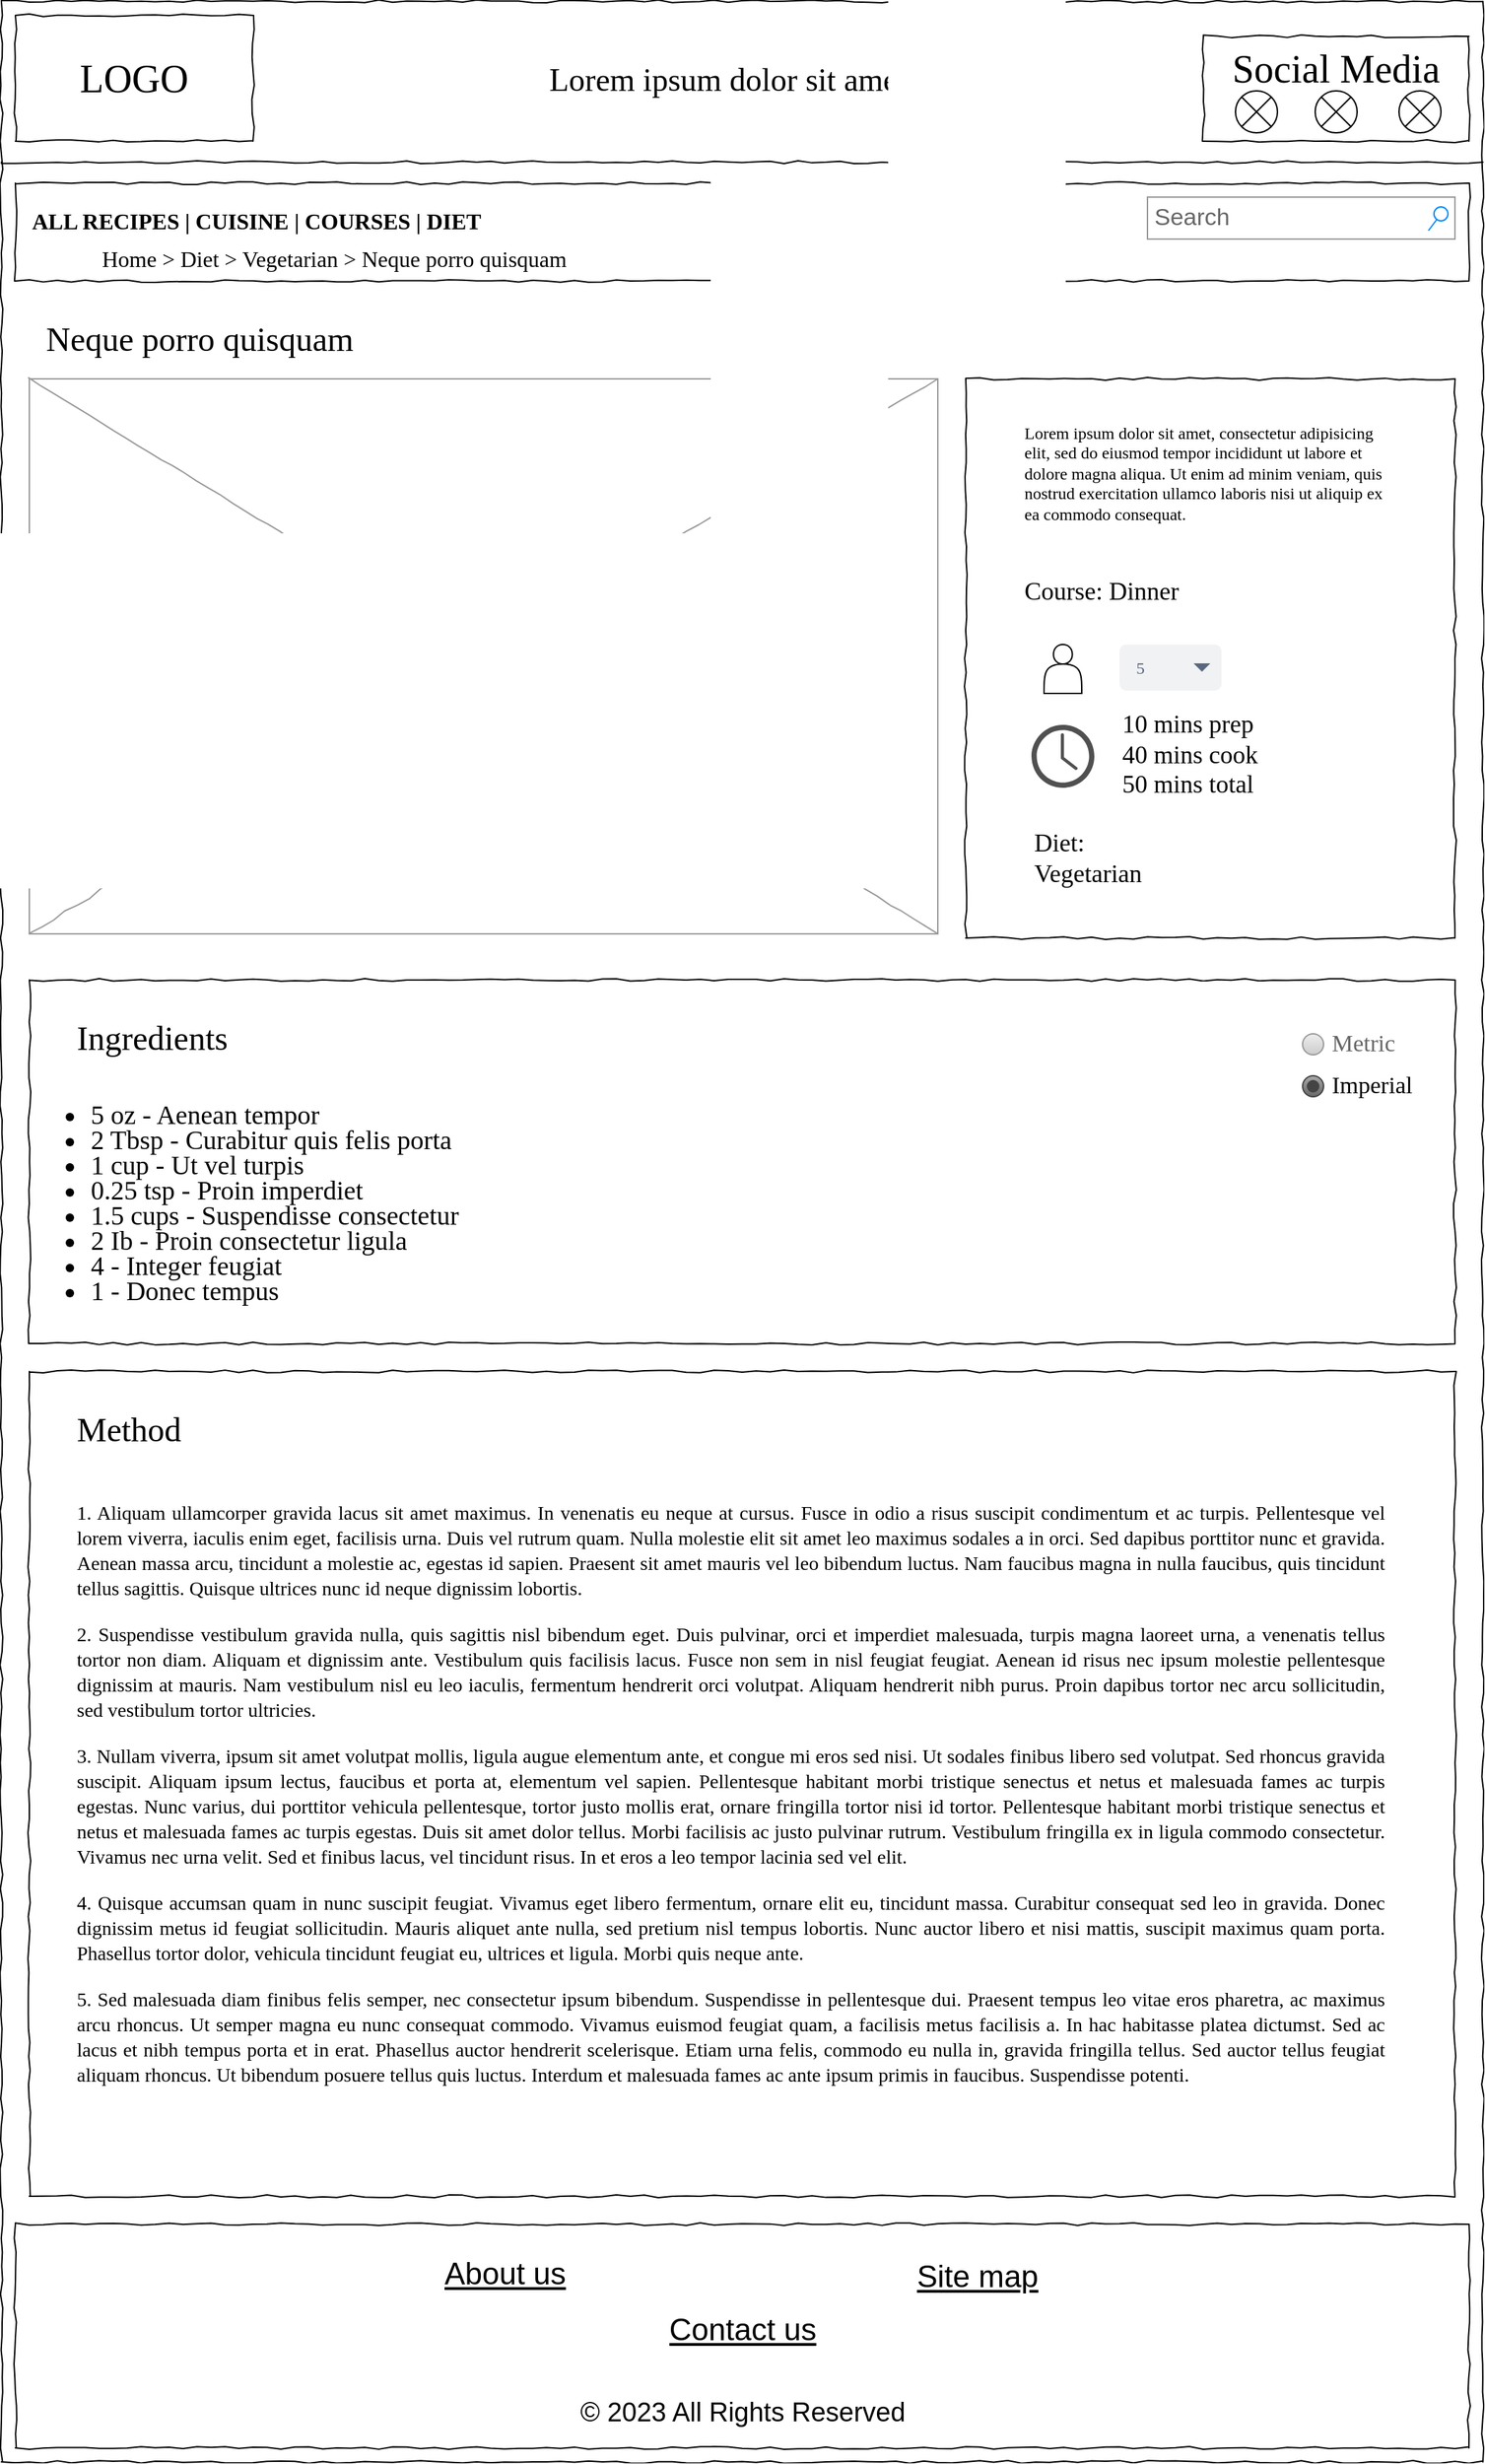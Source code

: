 <mxfile version="20.8.20" type="google"><diagram name="Page-1" id="03018318-947c-dd8e-b7a3-06fadd420f32"><mxGraphModel grid="1" page="1" gridSize="10" guides="1" tooltips="1" connect="1" arrows="1" fold="1" pageScale="1" pageWidth="1100" pageHeight="850" background="none" math="0" shadow="0"><root><mxCell id="0"/><mxCell id="1" parent="0"/><mxCell id="677b7b8949515195-1" value="" style="whiteSpace=wrap;html=1;rounded=0;shadow=0;labelBackgroundColor=none;strokeColor=#000000;strokeWidth=1;fillColor=none;fontFamily=Verdana;fontSize=12;fontColor=#000000;align=center;comic=1;" vertex="1" parent="1"><mxGeometry x="20" y="30" width="1060" height="1760" as="geometry"/></mxCell><mxCell id="DLppjzveVhVvhpU_Fdjf-13" value="&lt;div style=&quot;text-align: justify&quot;&gt;&lt;br&gt;&lt;/div&gt;" style="whiteSpace=wrap;html=1;rounded=0;shadow=0;labelBackgroundColor=none;strokeWidth=1;fontFamily=Verdana;fontSize=12;align=center;verticalAlign=top;spacing=10;comic=1;" vertex="1" parent="1"><mxGeometry x="710" y="300" width="350" height="400" as="geometry"/></mxCell><mxCell id="677b7b8949515195-2" value="LOGO" style="whiteSpace=wrap;html=1;rounded=0;shadow=0;labelBackgroundColor=none;strokeWidth=1;fontFamily=Verdana;fontSize=28;align=center;comic=1;" vertex="1" parent="1"><mxGeometry x="30" y="40" width="170" height="90" as="geometry"/></mxCell><mxCell id="677b7b8949515195-9" value="" style="line;strokeWidth=1;html=1;rounded=0;shadow=0;labelBackgroundColor=none;fillColor=none;fontFamily=Verdana;fontSize=14;fontColor=#000000;align=center;comic=1;" vertex="1" parent="1"><mxGeometry x="20" y="140" width="1060" height="10" as="geometry"/></mxCell><mxCell id="677b7b8949515195-10" value="" style="whiteSpace=wrap;html=1;rounded=0;shadow=0;labelBackgroundColor=none;strokeWidth=1;fillColor=none;fontFamily=Verdana;fontSize=12;align=center;comic=1;" vertex="1" parent="1"><mxGeometry x="30" y="160" width="1040" height="70" as="geometry"/></mxCell><mxCell id="677b7b8949515195-11" value="&lt;font face=&quot;Comic Sans MS&quot; style=&quot;font-size: 23px;&quot;&gt;Lorem ipsum dolor sit amet.&lt;/font&gt;" style="text;html=1;points=[];align=left;verticalAlign=top;spacingTop=-4;fontSize=14;fontFamily=Verdana" vertex="1" parent="1"><mxGeometry x="410" y="70" width="280" height="30" as="geometry"/></mxCell><mxCell id="677b7b8949515195-12" value="&lt;font style=&quot;font-size: 16px;&quot;&gt;&lt;b&gt;ALL RECIPES | CUISINE | COURSES | DIET&lt;/b&gt;&lt;/font&gt;" style="text;html=1;points=[];align=left;verticalAlign=top;spacingTop=-4;fontSize=14;fontFamily=Verdana" vertex="1" parent="1"><mxGeometry x="40" y="175" width="170" height="20" as="geometry"/></mxCell><mxCell id="qYC7P0EI7lyvb2j1Zvjj-5" value="" style="group" connectable="0" vertex="1" parent="1"><mxGeometry x="40" y="300" width="650" height="400" as="geometry"/></mxCell><mxCell id="677b7b8949515195-16" value="" style="verticalLabelPosition=bottom;shadow=0;dashed=0;align=center;html=1;verticalAlign=top;strokeWidth=1;shape=mxgraph.mockup.graphics.simpleIcon;strokeColor=#999999;rounded=0;labelBackgroundColor=none;fontFamily=Verdana;fontSize=14;fontColor=#000000;comic=1;" vertex="1" parent="qYC7P0EI7lyvb2j1Zvjj-5"><mxGeometry width="650" height="396.985" as="geometry"/></mxCell><mxCell id="8phkjEfu20HQz3NuUWRH-1" value="Social Media" style="whiteSpace=wrap;html=1;rounded=0;shadow=0;labelBackgroundColor=none;strokeWidth=1;fontFamily=Verdana;fontSize=28;align=center;comic=1;verticalAlign=top;" vertex="1" parent="1"><mxGeometry x="880" y="55" width="190" height="75" as="geometry"/></mxCell><mxCell id="8phkjEfu20HQz3NuUWRH-2" value="Search" style="strokeWidth=1;shadow=0;dashed=0;align=center;html=1;shape=mxgraph.mockup.forms.searchBox;strokeColor=#999999;mainText=;strokeColor2=#008cff;fontColor=#666666;fontSize=17;align=left;spacingLeft=3;rounded=0;labelBackgroundColor=none;" vertex="1" parent="1"><mxGeometry x="840" y="170" width="220" height="30" as="geometry"/></mxCell><mxCell id="8phkjEfu20HQz3NuUWRH-10" value="" style="shape=sumEllipse;perimeter=ellipsePerimeter;whiteSpace=wrap;html=1;backgroundOutline=1;" vertex="1" parent="1"><mxGeometry x="903" y="94" width="30" height="30" as="geometry"/></mxCell><mxCell id="8phkjEfu20HQz3NuUWRH-12" value="" style="shape=sumEllipse;perimeter=ellipsePerimeter;whiteSpace=wrap;html=1;backgroundOutline=1;" vertex="1" parent="1"><mxGeometry x="960" y="94" width="30" height="30" as="geometry"/></mxCell><mxCell id="8phkjEfu20HQz3NuUWRH-13" value="" style="shape=sumEllipse;perimeter=ellipsePerimeter;whiteSpace=wrap;html=1;backgroundOutline=1;" vertex="1" parent="1"><mxGeometry x="1020" y="94" width="30" height="30" as="geometry"/></mxCell><mxCell id="DLppjzveVhVvhpU_Fdjf-1" value="&lt;font style=&quot;font-size: 16px;&quot; face=&quot;Ariel&quot;&gt;&lt;font style=&quot;border-color: var(--border-color); font-size: 16px;&quot;&gt;Home &amp;gt; Diet &amp;gt; Vegetarian&amp;nbsp;&amp;gt;&amp;nbsp;&lt;/font&gt;&lt;span style=&quot;border-color: var(--border-color); font-size: 16px; background-color: rgb(255, 255, 255); text-align: center;&quot;&gt;Neque porro quisquam&lt;/span&gt;&lt;/font&gt;" style="text;html=1;points=[];align=left;verticalAlign=top;spacingTop=-4;fontSize=19;fontFamily=Verdana" vertex="1" parent="1"><mxGeometry x="90" y="200" width="106.25" height="37" as="geometry"/></mxCell><mxCell id="qYC7P0EI7lyvb2j1Zvjj-1" value="&lt;h4 style=&quot;margin: 10px 10px 5px; padding: 0px; line-height: 18px; text-align: center; background-color: rgb(255, 255, 255);&quot;&gt;&lt;font style=&quot;font-weight: normal; font-size: 24px;&quot; face=&quot;Comic Sans MS&quot;&gt;Neque porro quisquam&lt;/font&gt;&lt;/h4&gt;" style="text;html=1;points=[];align=left;verticalAlign=top;spacingTop=-4;fontSize=19;fontFamily=Verdana" vertex="1" parent="1"><mxGeometry x="40" y="250" width="106.25" height="37" as="geometry"/></mxCell><mxCell id="DLppjzveVhVvhpU_Fdjf-2" value="&lt;font face=&quot;Comic Sans MS&quot;&gt;Lorem ipsum dolor sit amet, consectetur adipisicing elit, sed do eiusmod tempor incididunt ut labore et dolore magna aliqua. Ut enim ad minim veniam, quis nostrud exercitation ullamco laboris nisi ut aliquip ex ea commodo consequat.&amp;nbsp;&lt;/font&gt;" style="text;spacingTop=-5;whiteSpace=wrap;html=1;align=left;fontSize=12;fontFamily=Helvetica;fillColor=none;strokeColor=none;rounded=0;shadow=1;labelBackgroundColor=none;" vertex="1" parent="1"><mxGeometry x="750" y="330" width="260" height="220" as="geometry"/></mxCell><mxCell id="DLppjzveVhVvhpU_Fdjf-3" value="5" style="rounded=1;fillColor=#F1F2F4;strokeColor=none;html=1;fontColor=#596780;align=left;fontSize=12;spacingLeft=10;sketch=0;fontFamily=Comic Sans MS;labelBorderColor=none;" vertex="1" parent="1"><mxGeometry x="820" y="490" width="73" height="33" as="geometry"/></mxCell><mxCell id="DLppjzveVhVvhpU_Fdjf-4" value="" style="shape=triangle;direction=south;fillColor=#596780;strokeColor=none;html=1;sketch=0;fontFamily=Comic Sans MS;fontSize=24;" vertex="1" parent="DLppjzveVhVvhpU_Fdjf-3"><mxGeometry x="1" y="0.5" width="12" height="6" relative="1" as="geometry"><mxPoint x="-20" y="-3" as="offset"/></mxGeometry></mxCell><mxCell id="DLppjzveVhVvhpU_Fdjf-6" value="" style="shape=actor;whiteSpace=wrap;html=1;fontFamily=Comic Sans MS;fontSize=24;" vertex="1" parent="1"><mxGeometry x="766" y="490" width="27" height="35" as="geometry"/></mxCell><mxCell id="DLppjzveVhVvhpU_Fdjf-9" value="" style="sketch=0;pointerEvents=1;shadow=0;dashed=0;html=1;strokeColor=none;fillColor=#505050;labelPosition=center;verticalLabelPosition=bottom;verticalAlign=top;outlineConnect=0;align=center;shape=mxgraph.office.concepts.clock;labelBorderColor=none;fontFamily=Comic Sans MS;fontSize=24;" vertex="1" parent="1"><mxGeometry x="757" y="547.5" width="45" height="45" as="geometry"/></mxCell><mxCell id="DLppjzveVhVvhpU_Fdjf-10" value="&lt;font style=&quot;font-size: 18px;&quot; face=&quot;Comic Sans MS&quot;&gt;10 mins prep&lt;br&gt;40 mins cook&lt;br&gt;50 mins total&lt;br&gt;&lt;/font&gt;" style="text;spacingTop=-5;whiteSpace=wrap;html=1;align=left;fontSize=12;fontFamily=Helvetica;fillColor=none;strokeColor=none;rounded=0;shadow=1;labelBackgroundColor=none;" vertex="1" parent="1"><mxGeometry x="820" y="534.5" width="140" height="75" as="geometry"/></mxCell><mxCell id="DLppjzveVhVvhpU_Fdjf-11" value="&lt;font style=&quot;font-size: 18px;&quot; face=&quot;Comic Sans MS&quot;&gt;Diet:&lt;br&gt;Vegetarian&amp;nbsp;&lt;br&gt;&lt;/font&gt;" style="text;spacingTop=-5;whiteSpace=wrap;html=1;align=left;fontSize=12;fontFamily=Helvetica;fillColor=none;strokeColor=none;rounded=0;shadow=1;labelBackgroundColor=none;" vertex="1" parent="1"><mxGeometry x="757" y="620" width="123" height="50" as="geometry"/></mxCell><mxCell id="qYC7P0EI7lyvb2j1Zvjj-28" value="&lt;div style=&quot;text-align: justify&quot;&gt;&lt;br&gt;&lt;/div&gt;" style="whiteSpace=wrap;html=1;rounded=0;shadow=0;labelBackgroundColor=none;strokeWidth=1;fontFamily=Verdana;fontSize=12;align=center;verticalAlign=top;spacing=10;comic=1;" vertex="1" parent="1"><mxGeometry x="30" y="1620" width="1040" height="160" as="geometry"/></mxCell><mxCell id="qYC7P0EI7lyvb2j1Zvjj-29" value="&lt;font face=&quot;Arial&quot;&gt;© 2023 All Rights Reserved&lt;/font&gt;" style="text;html=1;points=[];align=center;verticalAlign=top;spacingTop=-4;fontSize=19;fontFamily=Verdana" vertex="1" parent="1"><mxGeometry x="465" y="1741" width="170" height="20" as="geometry"/></mxCell><mxCell id="8phkjEfu20HQz3NuUWRH-14" value="&lt;font face=&quot;Arial&quot; style=&quot;font-size: 22px;&quot;&gt;&lt;u style=&quot;&quot;&gt;Site map&lt;/u&gt;&lt;/font&gt;" style="text;html=1;points=[];align=center;verticalAlign=top;spacingTop=-4;fontSize=19;fontFamily=Verdana" vertex="1" parent="1"><mxGeometry x="633" y="1642" width="170" height="20" as="geometry"/></mxCell><mxCell id="8phkjEfu20HQz3NuUWRH-15" value="&lt;font face=&quot;Arial&quot; style=&quot;font-size: 22px;&quot;&gt;&lt;u style=&quot;&quot;&gt;About us&lt;/u&gt;&lt;/font&gt;" style="text;html=1;points=[];align=center;verticalAlign=top;spacingTop=-4;fontSize=19;fontFamily=Verdana" vertex="1" parent="1"><mxGeometry x="295" y="1640" width="170" height="20" as="geometry"/></mxCell><mxCell id="8phkjEfu20HQz3NuUWRH-16" value="&lt;font face=&quot;Arial&quot; style=&quot;font-size: 22px;&quot;&gt;&lt;u style=&quot;&quot;&gt;Contact us&lt;/u&gt;&lt;/font&gt;" style="text;html=1;points=[];align=center;verticalAlign=top;spacingTop=-4;fontSize=19;fontFamily=Verdana" vertex="1" parent="1"><mxGeometry x="465" y="1680" width="170" height="20" as="geometry"/></mxCell><mxCell id="DLppjzveVhVvhpU_Fdjf-14" value="&lt;div style=&quot;text-align: justify&quot;&gt;&lt;br&gt;&lt;/div&gt;" style="whiteSpace=wrap;html=1;rounded=0;shadow=0;labelBackgroundColor=none;strokeWidth=1;fontFamily=Verdana;fontSize=12;align=center;verticalAlign=top;spacing=10;comic=1;" vertex="1" parent="1"><mxGeometry x="40" y="730" width="1020" height="260" as="geometry"/></mxCell><mxCell id="DLppjzveVhVvhpU_Fdjf-15" value="&lt;h4 style=&quot;margin: 10px 10px 5px; padding: 0px; line-height: 18px; text-align: center; background-color: rgb(255, 255, 255);&quot;&gt;&lt;font style=&quot;font-weight: normal; font-size: 24px;&quot; face=&quot;Comic Sans MS&quot;&gt;Ingredients&lt;/font&gt;&lt;/h4&gt;" style="text;html=1;points=[];align=left;verticalAlign=top;spacingTop=-4;fontSize=19;fontFamily=Verdana" vertex="1" parent="1"><mxGeometry x="61.87" y="750" width="106.25" height="37" as="geometry"/></mxCell><mxCell id="DLppjzveVhVvhpU_Fdjf-16" value="&lt;h4 style=&quot;margin: 10px 10px 5px; padding: 0px; line-height: 18px; text-align: center; background-color: rgb(255, 255, 255);&quot;&gt;&lt;ul style=&quot;margin: 0px; padding: 0px; font-weight: 400; text-align: justify;&quot;&gt;&lt;li style=&quot;margin: 0px; padding: 0px;&quot;&gt;&lt;font style=&quot;font-size: 19px;&quot; face=&quot;Comic Sans MS&quot;&gt;5 oz - Aenean tempor&lt;/font&gt;&lt;/li&gt;&lt;li style=&quot;margin: 0px; padding: 0px;&quot;&gt;&lt;font style=&quot;font-size: 19px;&quot; face=&quot;Comic Sans MS&quot;&gt;2 Tbsp - Curabitur quis felis porta&lt;/font&gt;&lt;/li&gt;&lt;li style=&quot;margin: 0px; padding: 0px;&quot;&gt;1 cup - Ut vel turpis&lt;/li&gt;&lt;li style=&quot;margin: 0px; padding: 0px;&quot;&gt;&lt;font style=&quot;font-size: 19px;&quot; face=&quot;Comic Sans MS&quot;&gt;0.25 tsp - Proin imperdiet&lt;/font&gt;&lt;/li&gt;&lt;li style=&quot;margin: 0px; padding: 0px;&quot;&gt;&lt;font style=&quot;font-size: 19px;&quot; face=&quot;Comic Sans MS&quot;&gt;1.5 cups - Suspendisse consectetur&lt;/font&gt;&lt;/li&gt;&lt;li style=&quot;margin: 0px; padding: 0px;&quot;&gt;&lt;font style=&quot;font-size: 19px;&quot; face=&quot;Comic Sans MS&quot;&gt;2 Ib - Proin consectetur ligula&lt;/font&gt;&lt;/li&gt;&lt;li style=&quot;margin: 0px; padding: 0px;&quot;&gt;&lt;font style=&quot;font-size: 19px;&quot; face=&quot;Comic Sans MS&quot;&gt;4 - Integer feugiat&lt;/font&gt;&lt;/li&gt;&lt;li style=&quot;margin: 0px; padding: 0px;&quot;&gt;&lt;font style=&quot;font-size: 19px;&quot; face=&quot;Comic Sans MS&quot;&gt;1 - Donec tempus&lt;/font&gt;&lt;/li&gt;&lt;/ul&gt;&lt;/h4&gt;" style="text;html=1;points=[];align=left;verticalAlign=top;spacingTop=-4;fontSize=19;fontFamily=Verdana" vertex="1" parent="1"><mxGeometry x="71.88" y="805" width="106.25" height="37" as="geometry"/></mxCell><mxCell id="DLppjzveVhVvhpU_Fdjf-17" value="&lt;div style=&quot;text-align: justify&quot;&gt;&lt;br&gt;&lt;/div&gt;" style="whiteSpace=wrap;html=1;rounded=0;shadow=0;labelBackgroundColor=none;strokeWidth=1;fontFamily=Verdana;fontSize=12;align=center;verticalAlign=top;spacing=10;comic=1;" vertex="1" parent="1"><mxGeometry x="40" y="1010" width="1020" height="590" as="geometry"/></mxCell><mxCell id="DLppjzveVhVvhpU_Fdjf-18" value="&lt;h4 style=&quot;margin: 10px 10px 5px; padding: 0px; line-height: 18px; text-align: center; background-color: rgb(255, 255, 255);&quot;&gt;&lt;font style=&quot;font-weight: normal; font-size: 24px;&quot; face=&quot;Comic Sans MS&quot;&gt;Method&lt;/font&gt;&lt;/h4&gt;" style="text;html=1;points=[];align=left;verticalAlign=top;spacingTop=-4;fontSize=19;fontFamily=Verdana" vertex="1" parent="1"><mxGeometry x="61.88" y="1030" width="106.25" height="37" as="geometry"/></mxCell><mxCell id="DLppjzveVhVvhpU_Fdjf-23" value="&lt;h4 style=&quot;margin: 10px 10px 5px; padding: 0px; line-height: 18px; text-align: center; background-color: rgb(255, 255, 255);&quot;&gt;&lt;p style=&quot;margin: 0px 0px 15px; padding: 0px; text-align: justify; font-size: 14px; font-weight: 400;&quot;&gt;&lt;font face=&quot;Comic Sans MS&quot;&gt;1. Aliquam ullamcorper gravida lacus sit amet maximus. In venenatis eu neque at cursus. Fusce in odio a risus suscipit condimentum et ac turpis. Pellentesque vel lorem viverra, iaculis enim eget, facilisis urna. Duis vel rutrum quam. Nulla molestie elit sit amet leo maximus sodales a in orci. Sed dapibus porttitor nunc et gravida. Aenean massa arcu, tincidunt a molestie ac, egestas id sapien. Praesent sit amet mauris vel leo bibendum luctus. Nam faucibus magna in nulla faucibus, quis tincidunt tellus sagittis. Quisque ultrices nunc id neque dignissim lobortis.&lt;/font&gt;&lt;/p&gt;&lt;p style=&quot;margin: 0px 0px 15px; padding: 0px; text-align: justify; font-size: 14px; font-weight: 400;&quot;&gt;&lt;font face=&quot;Comic Sans MS&quot;&gt;2. Suspendisse vestibulum gravida nulla, quis sagittis nisl bibendum eget. Duis pulvinar, orci et imperdiet malesuada, turpis magna laoreet urna, a venenatis tellus tortor non diam. Aliquam et dignissim ante. Vestibulum quis facilisis lacus. Fusce non sem in nisl feugiat feugiat. Aenean id risus nec ipsum molestie pellentesque dignissim at mauris. Nam vestibulum nisl eu leo iaculis, fermentum hendrerit orci volutpat. Aliquam hendrerit nibh purus. Proin dapibus tortor nec arcu sollicitudin, sed vestibulum tortor ultricies.&lt;/font&gt;&lt;/p&gt;&lt;p style=&quot;margin: 0px 0px 15px; padding: 0px; text-align: justify; font-size: 14px; font-weight: 400;&quot;&gt;&lt;font face=&quot;Comic Sans MS&quot;&gt;3. Nullam viverra, ipsum sit amet volutpat mollis, ligula augue elementum ante, et congue mi eros sed nisi. Ut sodales finibus libero sed volutpat. Sed rhoncus gravida suscipit. Aliquam ipsum lectus, faucibus et porta at, elementum vel sapien. Pellentesque habitant morbi tristique senectus et netus et malesuada fames ac turpis egestas. Nunc varius, dui porttitor vehicula pellentesque, tortor justo mollis erat, ornare fringilla tortor nisi id tortor. Pellentesque habitant morbi tristique senectus et netus et malesuada fames ac turpis egestas. Duis sit amet dolor tellus. Morbi facilisis ac justo pulvinar rutrum. Vestibulum fringilla ex in ligula commodo consectetur. Vivamus nec urna velit. Sed et finibus lacus, vel tincidunt risus. In et eros a leo tempor lacinia sed vel elit.&lt;/font&gt;&lt;/p&gt;&lt;p style=&quot;margin: 0px 0px 15px; padding: 0px; text-align: justify; font-size: 14px; font-weight: 400;&quot;&gt;&lt;font face=&quot;Comic Sans MS&quot;&gt;4. Quisque accumsan quam in nunc suscipit feugiat. Vivamus eget libero fermentum, ornare elit eu, tincidunt massa. Curabitur consequat sed leo in gravida. Donec dignissim metus id feugiat sollicitudin. Mauris aliquet ante nulla, sed pretium nisl tempus lobortis. Nunc auctor libero et nisi mattis, suscipit maximus quam porta. Phasellus tortor dolor, vehicula tincidunt feugiat eu, ultrices et ligula. Morbi quis neque ante.&lt;/font&gt;&lt;/p&gt;&lt;p style=&quot;margin: 0px 0px 15px; padding: 0px; text-align: justify; font-size: 14px; font-weight: 400;&quot;&gt;&lt;font face=&quot;Comic Sans MS&quot;&gt;5. Sed malesuada diam finibus felis semper, nec consectetur ipsum bibendum. Suspendisse in pellentesque dui. Praesent tempus leo vitae eros pharetra, ac maximus arcu rhoncus. Ut semper magna eu nunc consequat commodo. Vivamus euismod feugiat quam, a facilisis metus facilisis a. In hac habitasse platea dictumst. Sed ac lacus et nibh tempus porta et in erat. Phasellus auctor hendrerit scelerisque. Etiam urna felis, commodo eu nulla in, gravida fringilla tellus. Sed auctor tellus feugiat aliquam rhoncus. Ut bibendum posuere tellus quis luctus. Interdum et malesuada fames ac ante ipsum primis in faucibus. Suspendisse potenti.&lt;/font&gt;&lt;/p&gt;&lt;/h4&gt;" style="text;html=1;points=[];align=left;verticalAlign=top;spacingTop=-4;fontSize=19;fontFamily=Verdana;whiteSpace=wrap;" vertex="1" parent="1"><mxGeometry x="61.88" y="1090" width="958.13" height="70" as="geometry"/></mxCell><mxCell id="DLppjzveVhVvhpU_Fdjf-28" value="&lt;font style=&quot;font-size: 18px;&quot; face=&quot;Comic Sans MS&quot;&gt;Course: Dinner&lt;br&gt;&lt;/font&gt;" style="text;spacingTop=-5;whiteSpace=wrap;html=1;align=left;fontSize=12;fontFamily=Helvetica;fillColor=none;strokeColor=none;rounded=0;shadow=1;labelBackgroundColor=none;" vertex="1" parent="1"><mxGeometry x="750" y="440" width="160" height="50" as="geometry"/></mxCell><mxCell id="DLppjzveVhVvhpU_Fdjf-29" value="" style="shape=image;html=1;verticalAlign=top;verticalLabelPosition=bottom;labelBackgroundColor=#ffffff;imageAspect=0;aspect=fixed;image=https://cdn1.iconfinder.com/data/icons/electronics-outline-24/24/kitchen_scale_food_scale_weighing_scale_weight_machine_weight_scale-128.png;labelBorderColor=none;fontFamily=Comic Sans MS;fontSize=19;" vertex="1" parent="1"><mxGeometry x="870" y="770" width="50" height="50" as="geometry"/></mxCell><mxCell id="DLppjzveVhVvhpU_Fdjf-37" value="" style="strokeWidth=1;shadow=0;dashed=0;align=center;html=1;shape=mxgraph.mockup.forms.rrect;rSize=0;strokeColor=none;fillColor=#ffffff;recursiveResize=0;labelBorderColor=none;fontFamily=Comic Sans MS;fontSize=19;" vertex="1" parent="1"><mxGeometry x="830" y="731" width="110" height="45" as="geometry"/></mxCell><mxCell id="DLppjzveVhVvhpU_Fdjf-39" value="Metric" style="shape=ellipse;rSize=0;fillColor=#eeeeee;strokeColor=#999999;gradientColor=#cccccc;html=1;align=left;spacingLeft=4;fontSize=17;fontColor=#666666;labelPosition=right;labelBorderColor=none;fontFamily=Comic Sans MS;" vertex="1" parent="DLppjzveVhVvhpU_Fdjf-37"><mxGeometry x="121" y="37.5" width="15" height="15" as="geometry"/></mxCell><mxCell id="DLppjzveVhVvhpU_Fdjf-40" value="&lt;font color=&quot;#000000&quot;&gt;Imperial&lt;/font&gt;" style="shape=ellipse;rSize=0;fillColor=#aaaaaa;strokeColor=#444444;gradientColor=#666666;html=1;align=left;spacingLeft=4;fontSize=17;fontColor=#008cff;labelPosition=right;labelBorderColor=none;fontFamily=Comic Sans MS;" vertex="1" parent="DLppjzveVhVvhpU_Fdjf-37"><mxGeometry x="121" y="67.5" width="15" height="15" as="geometry"/></mxCell><mxCell id="DLppjzveVhVvhpU_Fdjf-41" value="" style="shape=ellipse;fillColor=#444444;strokeColor=none;html=1;labelBorderColor=none;fontFamily=Comic Sans MS;fontSize=19;" vertex="1" parent="DLppjzveVhVvhpU_Fdjf-40"><mxGeometry x="3" y="3" width="9" height="9" as="geometry"/></mxCell><mxCell id="DLppjzveVhVvhpU_Fdjf-51" value="" style="shape=image;html=1;verticalAlign=top;verticalLabelPosition=bottom;labelBackgroundColor=#ffffff;imageAspect=0;aspect=fixed;image=https://cdn4.iconfinder.com/data/icons/essential-part-2/32/181-Printer-128.png;labelBorderColor=none;fontFamily=Comic Sans MS;fontSize=19;fontColor=#000000;" vertex="1" parent="1"><mxGeometry x="960" y="910" width="60" height="60" as="geometry"/></mxCell></root></mxGraphModel></diagram></mxfile>